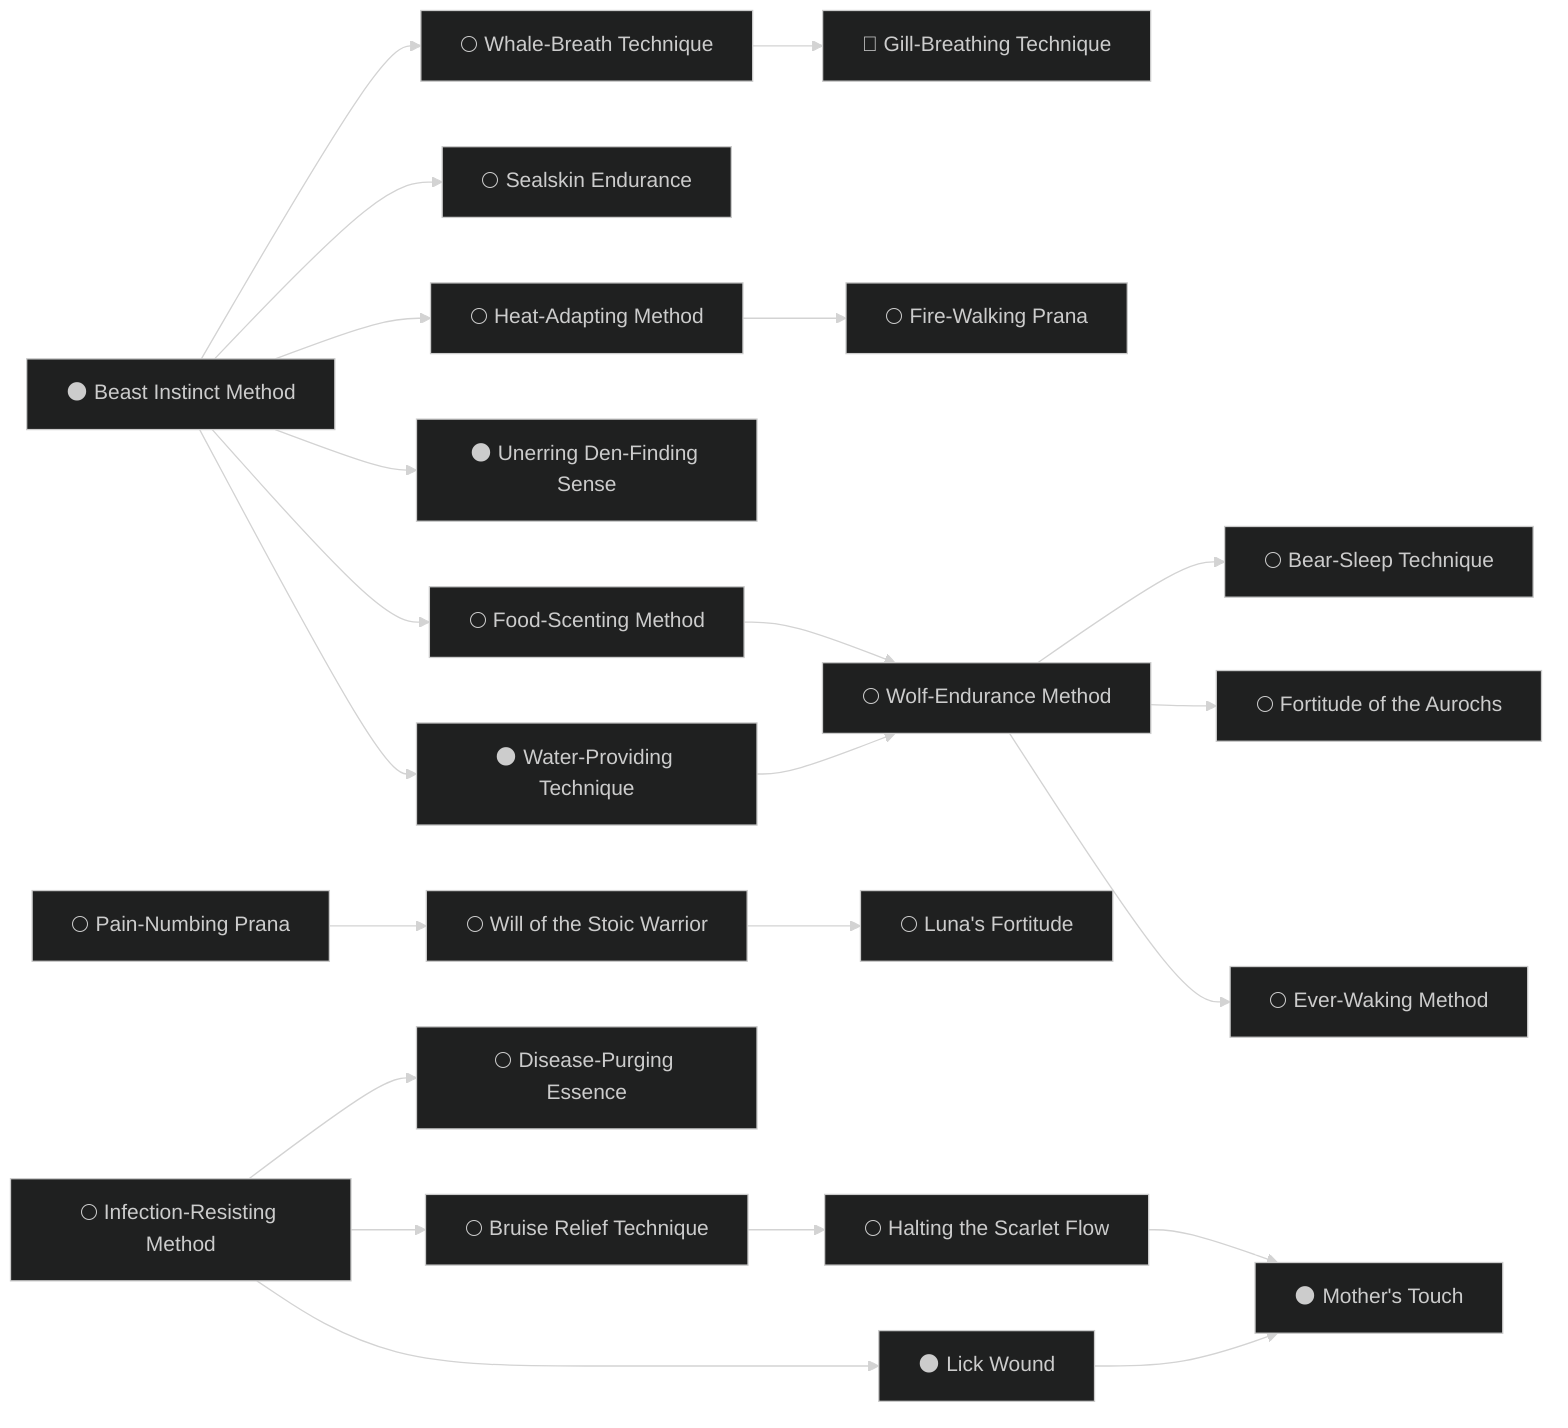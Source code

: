 ---
config:
  theme: dark
---
flowchart LR

    beast_instinct_method["🌑 Beast Instinct Method"]
    click beast_instinct_method callback "
        Beast Instinct Method<br>
        <br>
        Cost: 2 motes per die<br>
        Duration: Instant<br>
        Type: Supplemental<br>
        Minimum Wits: 2<br>
        Minimum Essence: 1<br>
        Prerequisite Charms: None<br>
        <br>
        A Lunar's ties to the wild allow him to survive in
        conditions where others would suffer great hardship. By
        using this Charm, the Lunar taps into his bestial nature,
        using instinct and cunning rather than rational thought
        to guide his actions. When attempting any form of
        Survival roll that involves Wits, the Lunar's player may
        purchase additional dice up to his character's unmodified
        Wits score.
        "

    whale_breath_technique["🌕 Whale-Breath Technique"]
    beast_instinct_method --> whale_breath_technique
    click whale_breath_technique callback "
        Whale-Breath Technique<br>
        <br>
        Cost: 3 motes<br>
        Duration: Stamina x 10 minutes<br>
        Type: Simple<br>
        Minimum Stamina: 3<br>
        Minimum Essence: 3<br>
        Prerequisite Charms: Beast Instinct Method<br>
        <br>
        Using this Charm, a Lunar replicates the breath
        control of a diving whale and need not breath for a
        considerable period of time (Stamina x 10 minutes). The
        Lunar can survive underwater, in poison gas or even
        where there's no air at all. However, the Lunar cannot
        speak without compromising the effects of the Charm —
        doing so requires him to expel air from his lungs. The
        Lunar may speak a few words, perhaps a short sentence,
        but if he does so, the duration of the Charm decreases to
        one minute. If he speaks a longer sentence or speaks
        again, the duration decreases to five turns. A third
        attempt at speech or any form of longer communication
        cancels the Charm. As part of activating the Charm, the
        Lunar must take a deep breath and so cannot simply
        reactivate it in hostile conditions.
        "

    gill_breathing_technique["🌙 Gill-Breathing Technique"]
    whale_breath_technique --> gill_breathing_technique
    click gill_breathing_technique callback "
        Gill-Breathing Technique<br>
        <br>
        Cost: 5 motes<br>
        Duration: One day<br>
        Type: Reflexive<br>
        Minimum Manipulation: 4<br>
        Minimum Essence: 3<br>
        Prerequisite Charms: Whale-Breath Technique<br>
        <br>
        By activating this Charm, the Lunar manipulates
        his body to form gills. This allows him to breath as well
        in water as in air for the rest of the day. A character
        existing underwater may simply commit 5 motes to this
        Charm to keep gills indefinitely.
        "

    sealskin_endurance["🌕 Sealskin Endurance"]
    beast_instinct_method --> sealskin_endurance
    click sealskin_endurance callback "
        Sealskin Endurance<br>
        <br>
        Cost: 4 motes<br>
        Duration: One day<br>
        Type: Simple<br>
        Minimum Stamina: 3<br>
        Minimum Essence: 2<br>
        Prerequisite Charms: Beast Instinct Method<br>
        <br>
        By activating this Charm, the Lunar protects himself
        from cold conditions. The exact method differs from
        Lunar to Lunar — some may grow a layer of blubber,
        others a pelt of warm fur. Regardless, the effects are the
        same. For the duration of the Charm, the Lunar can exist
        in relative comfort even in the coldest conditions. He
        does not suffer from hypothermia, frostbite or immersion,
        nor does he suffer the effects of snow blindness.
        He is not, however, protected from the harshest
        rigors of the Elemental Poles, nor from magically
        conjured cold.
        "

    heat_adapting_method["🌕 Heat-Adapting Method"]
    beast_instinct_method --> heat_adapting_method
    click heat_adapting_method callback "
        Heat-Adapting Method<br>
        <br>
        Cost: 4 motes<br>
        Duration: One day<br>
        Type: Simple<br>
        Minimum Stamina: 3<br>
        Minimum Essence: 2<br>
        Prerequisite Charms: Beast Instinct Method<br>
        <br>
        This Charm has the opposite effect of Sealskin
        Endurance, resulting in a lean, sleek Lunar adapted to
        the rigors of warm environments. His body becomes
        highly efficient at conserving water and adept at
        radiating excess heat without the need for sweating.
        For the duration of the Charm, the Lunar can exist in
        relative comfort in even the warmest conditions. He
        does not suffer heatstroke or sand blindness, nor does
        his skin blister and burn after exposure to the sun. The
        Heat Adapting Method does not protect the Lunar
        from the effects of fire.
        "

    fire_walking_prana["🌕 Fire-Walking Prana"]
    heat_adapting_method --> fire_walking_prana
    click fire_walking_prana callback "
        Fire-Walking Prana<br>
        <br>
        Cost: 5 motes<br>
        Duration: 10 turns<br>
        Type: Simple<br>
        Minimum Stamina: 3<br>
        Minimum Essence: 3<br>
        Prerequisite Charms: Heat Adapting Method<br>
        <br>
        By means of this Charm, the Lunar can — for a
        short time — resist the effects of fire. He may walk
        through flames and across burning coals without
        suffering ill effects. He is not, however, immune to
        the effects of prolonged heat. The character adds his
        Essence to his soak against magical fire. While under
        the protection of this Charm, the character is also
        immune to the effects of smoke inhalation and to
        overheating caused by exposure to flames.
        "

    unerring_den_finding_sense["🌑 Unerring Den-Finding Sense"]
    beast_instinct_method --> unerring_den_finding_sense
    click unerring_den_finding_sense callback "
        Unerring Den-Finding Sense<br>
        <br>
        Cost: 4 motes<br>
        Duration: One scene<br>
        Type: Simple<br>
        Minimum Perception: 3<br>
        Minimum Essence: 1<br>
        Prerequisite Charms: Beast Instinct Method<br>
        <br>
        Using this Charm, a Lunar can unerringly find
        shelter for himself and a number of associates. The
        exact sort of shelter will depend on the environment
        — in rocky terrain, the Lunar's senses may lead him
        to a cave or cleft, while, in a forest, he may divine a
        hollow tree of suitable size. The Lunar's player makes
        a Perception + Survival roll, each success indicating
        capacity for one person, irrespective of the environmental
        conditions. However, this protection merely shields
        the characters from the elements — it does not guarantee
        there is firewood or food in the vicinity.
        "

    food_scenting_method["🌕 Food-Scenting Method"]
    beast_instinct_method --> food_scenting_method
    click food_scenting_method callback "
        Food-Scenting Method<br>
        <br>
        Cost: 4 motes<br>
        Duration: Varies<br>
        Type: Simple<br>
        Minimum Perception: 3<br>
        Minimum Essence: 1<br>
        Prerequisite Charms: Beast Instinct Method<br>
        <br>
        By using this Charm, a Lunar will never go hungry.
        If he is traveling during the day in hospitable terrain,
        the Lunar is guaranteed to find enough nuts, berries,
        ants and fungi to keep him well fed. If he actively
        forages for food (see Exalted, p. 245), he may gather
        sufficient food to feed a number of people equal to his
        Perception + Survival, though doing so will take
        approximately an hour of his time. In harsher environments,
        the Lunar is still able to feed himself, though
        the Storyteller may wish the Lunar's player to roll his
        character's Perception + Survival, perhaps even at an
        increased difficulty level, to determine how many
        people he can feed. In no case should the difficulty
        increase above 3 unless the Lunar is stranded on pack
        ice, in the midst of a vast loose-sand desert or in some
        other wildly hostile environment.
        "

    water_providing_technique["🌑 Water-Providing Technique"]
    beast_instinct_method --> water_providing_technique
    click water_providing_technique callback "
        Water-Providing Technique<br>
        <br>
        Cost: 5 motes<br>
        Duration: Varies<br>
        Type: Simple<br>
        Minimum Perception: 3<br>
        Minimum Essence: 1<br>
        Prerequisite Charms: Beast Instinct Method<br>
        <br>
        Using this Charm, a Lunar can find sufficient water
        to meet his needs for a day. This moisture may be from
        concealed springs, condensation on leaves or the pulp of
        vegetation. Lunars in dire straits have gathered the film of
        moisture from around individual grains of sand, so sensitive
        are their tongues. If the Exalt seeks water for others,
        he may gather sufficient moisture to meet the needs of a
        number of people equal to his Perception + Survival,
        though harsh conditions may require his player to roll
        against a difficulty depending on the circumstances, each
        success indicating sufficient water for a person. Finding
        water takes 30 minutes per person (including the Lunar),
        and as with the Food-Scenting Method above, the difficulty
        of the roll to find water should never rise above 3.
        "

    wolf_endurance_method["🌕 Wolf-Endurance Method"]
    food_scenting_method --> wolf_endurance_method
    water_providing_technique --> wolf_endurance_method
    click wolf_endurance_method callback "
        Wolf-Endurance Method<br>
        <br>
        Cost: 6 motes<br>
        Duration: Until released<br>
        Type: Simple<br>
        Minimum Stamina: 4<br>
        Minimum Essence: 2<br>
        Prerequisite Charms: Food-Scenting Method, Water-Providing Technique<br>
        <br>
        Many wild beasts can go for days without nourishment,
        and the Wolf Endurance Method allows the Lunar
        Exalted to do likewise. On a day that the Charm is active,
        the Lunar does not need to eat or drink and does not
        suffer any hunger pangs. Unfortunately, while Essence
        can support the body for a short while, it is very inefficient
        at powering the metabolism of an Exalted. As a
        result, the Wolf Endurance Method can be used for a
        number of weeks equal to the character's Stamina. After
        that point, the Lunar must temporarily loose a point of
        Strength or Stamina for each additional week. Attribute
        points lost in this manner cannot be recovered until the
        Charm is discontinued and the character has had several
        square and nutritious meals.
        "

    bear_sleep_technique["🌕 Bear-Sleep Technique"]
    wolf_endurance_method --> bear_sleep_technique
    click bear_sleep_technique callback "
        Bear-Sleep Technique<br>
        <br>
        Cost: 3 motes, 1 Stamina<br>
        Duration: 1 month<br>
        Type: Simple<br>
        Minimum Stamina: 4<br>
        Minimum Essence: 2<br>
        Prerequisite Charms: Wolf Endurance Method<br>
        <br>
        By activating this Charm, the Lunar can place
        himself in a deep sleep, during which time he need not
        eat and drink. Instead, Essence and body fat reserves
        sustain the Lunar. The character may place himself in
        this hibernation for a number of months up to his
        Stamina score, paying 3 motes of Essence and 1 point of
        temporary Stamina to maintain his body during this
        time. However long he sleeps, the Lunar will be ravenous
        upon waking. The Lunar must have a solid meal within
        24 hours of waking, or else, he loses an additional point
        of Stamina each day until he does. The Wolf Endurance
        Method cannot offset this Stamina loss — after hibernating,
        the Lunar is beyond mere hunger. If his Stamina
        declines to 0, the Lunar dies. Every day after waking
        during which he eats properly allows the character to
        recover one of the points of Stamina (including the one
        spent when activating the Charm).
        "

    fortitude_of_the_aurochs["🌕 Fortitude of the Aurochs"]
    wolf_endurance_method --> fortitude_of_the_aurochs
    click fortitude_of_the_aurochs callback "
        Fortitude of the Aurochs<br>
        <br>
        Cost: 10 motes<br>
        Duration: One day<br>
        Type: Simple<br>
        Minimum Stamina: 4<br>
        Minimum Essence: 3<br>
        Prerequisite Charms: Wolf Endurance Method<br>
        <br>
        Constant activity places a great strain on the body,
        and even Exalts become fatigued after prolonged activity.
        By using Fortitude of the Aurochs, a Lunar can
        reinvigorate his body with Essence, manipulating the
        muscles and blood of his body to allow him to remain
        active. With this Charm in use, a Lunar can work for 24
        hours without worry of fatigue, nor can he become
        fatigued as a result of Charms, sorcery or other effects.
        Fortitude of the Aurochs does not eliminate any penalties
        already in effect as a result of fatigue, nor does it
        negate the need for sleep, only weariness from labor.
        Fortitude of the Aurochs also negates the need to make
        fatigue rolls for wearing armor, irrespective of environmental
        conditions.
        "

    ever_waking_method["🌕 Ever-Waking Method"]
    wolf_endurance_method --> ever_waking_method
    click ever_waking_method callback "
        Ever-Waking Method<br>
        <br>
        Cost: 3 motes<br>
        Duration: One day<br>
        Type: Simple<br>
        Minimum Stamina: 3<br>
        Minimum Essence: 2<br>
        Prerequisite Charms: Wolf Endurance Method<br>
        <br>
        By using Essence to reinvigorate his limbs, a Lunar
        can go for 24 hours without sleep and suffer no penalties
        (see Exalted, p. 241, for the normal penalties). He
        remains fully alert during this time and can keep acting,
        though the Charm does nothing to alleviate the symptoms
        of fatigue. The character can activate this Charm
        every day, but doing so for a prolonged period of time is
        not recommended — after a number of days equal to the
        character's Stamina, Essence alone is not sufficient to
        reinvigorate the Lunar. Each day thereafter, he must also
        spend a temporary Willpower, which he cannot recover
        without a prolonged period of sleep. After the Charm is
        discontinued, the Lunar must sleep for six hours for each
        day he was awake.
        "

    pain_numbing_prana["🌕 Pain-Numbing Prana"]
    click pain_numbing_prana callback "
        Pain-Numbing Prana<br>
        <br>
        Cost: 1 mote<br>
        Duration: Varies<br>
        Type: Reflexive<br>
        Minimum Stamina: 3<br>
        Minimum Essence: 2<br>
        Prerequisite Charms: None<br>
        <br>
        By utilizing this Charm, a Lunar can suppress superficial
        feelings of pain for a short period of time, overriding
        his nervous system. The duration of this Charm is equal
        in turns to twice the Lunar's Stamina + Endurance,
        during which time he may ignore any wound penalties
        imposed by bashing damage. However, he still suffers the
        effects of lethal and aggravated damage and is still
        rendered unconscious if his wounds (of any type) reach
        incapacitated.
        "

    will_of_the_stoic_warrior["🌕 Will of the Stoic Warrior"]
    pain_numbing_prana --> will_of_the_stoic_warrior
    click will_of_the_stoic_warrior callback "
        Will of the Stoic Warrior<br>
        <br>
        Cost: 2 motes<br>
        Duration: Varies<br>
        Type: Reflexive<br>
        Minimum Stamina: 4<br>
        Minimum Essence: 2<br>
        Prerequisite Charms: Pain-Numbing Prana<br>
        <br>
        Will of the Stoic Warrior allows the Lunar to suppress
        moderate to severe pain, such as the result of severe
        trauma, allowing him to ignore the dice pool penalties
        imposed by bashing or lethal damage. However, he still
        suffers the penalties imposed by aggravated damage and
        is still rendered unconscious if his wounds (of any type)
        reach incapacitated. The effects of this Charm last for a
        number of turns equal to the Exalt's Stamina + Endurance.
        "

    lunas_fortitude["🌕 Luna's Fortitude"]
    will_of_the_stoic_warrior --> lunas_fortitude
    click lunas_fortitude callback "
        Luna's Fortitude<br>
        <br>
        Cost: 4 motes<br>
        Duration: One turn<br>
        Type: Reflexive<br>
        Minimum Stamina: 5<br>
        Minimum Essence: 3<br>
        Prerequisite Charms: Will of the Stoic Warrior<br>
        <br>
        By calling on Luna's Fortitude, a Lunar ignores all
        wounds, period. Any wounds already present remain,
        and he may sustain new ones, but he suffers no action
        penalties while the Charm is in effect and is not rendered
        unconscious (or killed) no matter how far past incapacitated
        his injuries would take him. A character may
        sustain use of this Charm for a number of turns equal to
        his Stamina but must pay for the Charm in each turn.
        When the Charm ends, all wound effects immediately
        come into play; if the Lunar has suffered more points of
        lethal damage than he has health levels (including the
        health levels below Incapacitated provided by his
        Stamina), he dies immediately.
        "

    infection_resisting_method["🌕 Infection-Resisting Method"]
    click infection_resisting_method callback "
        Infection-Resisting Method<br>
        <br>
        Cost: 1 mote per die<br>
        Duration: Instant<br>
        Type: Reflexive<br>
        Minimum Stamina: 2<br>
        Minimum Essence: 1<br>
        Prerequisite Charms: None<br>
        <br>
        Though diseases and infections are rarely a problem
        for the Exalted, the harsh lifestyles of the Lunar Exalted
        expose them to a wide range of contagions, and so, they
        have learned to use Essence to fortify their metabolisms.
        When making a roll to resist disease or infection, the
        Lunar's player may activate this Charm to convert
        Stamina dice into automatic successes. He may convert
        as many dice into successes as the Lunar has points of
        Stamina. The Infection-Resisting Method only helps to
        avoid disease; it does not help resist or to cure disease
        once the Lunar has become infected.
        "

    disease_purging_essence["🌕 Disease-Purging Essence"]
    infection_resisting_method --> disease_purging_essence
    click disease_purging_essence callback "
        Disease-Purging Essence<br>
        <br>
        Cost: 1 mote per die<br>
        Duration: Instant<br>
        Type: Reflexive<br>
        Minimum Stamina: 3<br>
        Minimum Essence: 2<br>
        Prerequisite Charms: Infection-Resisting Method<br>
        <br>
        Using this Charm, a Lunar Exalted can purge his
        body of even the foulest plagues and infections. When
        rolling Stamina + Endurance to determine if the Lunar
        can overcome an infected wound or a disease, the Lunar's
        player can purchase additional dice up to the value of the
        character's Stamina Attribute.
        "

    bruise_relief_technique["🌕 Bruise Relief Technique"]
    infection_resisting_method --> bruise_relief_technique
    click bruise_relief_technique callback "
        Bruise Relief Technique<br>
        <br>
        Cost: 1 mote per health level<br>
        Duration: Instant<br>
        Type: Reflexive<br>
        Minimum Stamina: 3<br>
        Minimum Essence: 1<br>
        Prerequisite Charms: Infection-Resisting Method<br>
        <br>
        The minor contusions represented by bashing damage
        are of almost negligible concern to a Lunar Exalted,
        who, by exploiting his shapechanging abilities, can
        quickly repair bruises, sprains and related injuries. By
        expending Essence to power this Charm, the Exalt can
        cause her malleable flesh to repair damage. For every
        mote spent, the Exalt may remove one health level of
        bashing damage per point of Stamina, at a cost of 1 mote
        of Essence per health level. The Lunar does not have to
        repair all of his bashing damage with this Charm - he
        may leave some to heal naturally. To an observer, bruises
        and other superficial injuries simply fade away to leave
        unblemished skin. Characters may activate this Charm
        even if unconscious.
        "

    halting_the_scarlet_flow["🌕 Halting the Scarlet Flow"]
    bruise_relief_technique --> halting_the_scarlet_flow
    click halting_the_scarlet_flow callback "
        Halting the Scarlet Flow<br>
        <br>
        Cost: 2 motes per health level<br>
        Duration: Instant<br>
        Type: Reflexive<br>
        Minimum Stamina: 3<br>
        Minimum Essence: 2<br>
        Prerequisite Charms: Bruise-Relief Technique<br>
        <br>
        By exploiting his shapeshifting abilities, a Lunar
        Exalted is able to quickly deal with cuts and other
        wounds, causing the flesh around gashes to flow together
        and broken bones to magically reknit. The Exalt may
        spend 2 motes to transform a level of lethal damage into
        bashing damage. A Lunar cannot heal more lethal damage
        in a turn than he has points of Stamina. In addition,
        if even one health level is healed, any bleeding wounds
        automatically close, preventing the loss of further health
        levels. The Lunar does not have to repair all of his lethal
        damage with this Charm — he may leave some to heal
        naturally. Observers will see the blood flow cease, wounds
        knit together and swelling subside. All that remains are
        scratches and bruising. Wounds healed with this Charm
        do not scar. Characters may activate this Charm even if
        unconscious and dying of mortal injury but cannot
        activate it if they are actually dead.
        "

    lick_wound["🌑 Lick Wound"]
    infection_resisting_method --> lick_wound
    click lick_wound callback "
        Lick Wound<br>
        <br>
        Cost: 2 motes per die<br>
        Duration: Instant<br>
        Type: Simple<br>
        Minimum Wits: 2<br>
        Minimum Essence: 2<br>
        Prerequisite Charms: Infection-Resisting Method<br>
        <br>
        Using this Charm while licking a subject's wounds
        or breathing vapors into her face allows the Lunar to use
        his own Essence to fortify an ally's resistance to infection.
        The player may purchase dice up to his character's
        Stamina and add them to the subject's efforts to resist
        infection or disease or her player's rolls to overcome
        illness or disease.
        "

    mothers_touch["🌑 Mother's Touch"]
    halting_the_scarlet_flow --> mothers_touch
    lick_wound --> mothers_touch
    click mothers_touch callback "
        Mother's Touch<br>
        <br>
        Cost: 2 or 3 motes per health level or 3 motes, 1 Willpower per health level<br>
        Duration: Instant<br>
        Type: Simple<br>
        Minimum Perception: 4<br>
        Minimum Essence: 3<br>
        Prerequisite Charms: Halting the Scarlet Flow, Lick Wound<br>
        <br>
        By infusing his hands with Essence and touching a
        subject's wounds, a Lunar is able to heal or alleviate those
        wounds. These healing hands can remove bashing damage
        and transform lethal wounds into bashing. Mother's
        Touch also closes bleeding wounds, preventing the loss
        of additional health levels. Each level of bashing damage
        healed costs 2 motes of Essence, while each level of lethal
        transformed costs 3 motes. Mother's Touch can be used
        to transform aggravated damage (into lethal), but each
        health level removed costs 3 motes and a temporary
        Willpower point. With each use of Mother's Touch, the
        Lunar may transform/cure as many levels of damage as he
        has points of Stamina.
        "